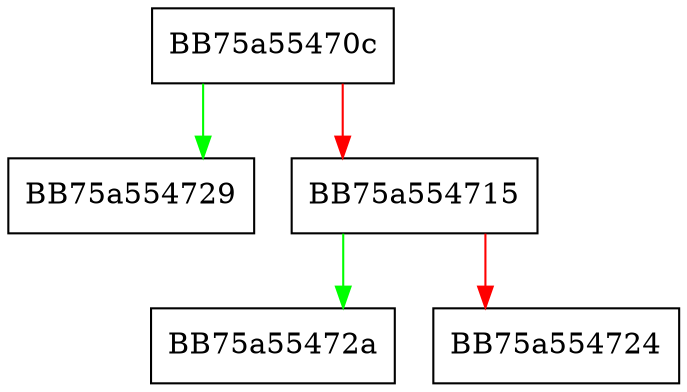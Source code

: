 digraph SendToBM {
  node [shape="box"];
  graph [splines=ortho];
  BB75a55470c -> BB75a554729 [color="green"];
  BB75a55470c -> BB75a554715 [color="red"];
  BB75a554715 -> BB75a55472a [color="green"];
  BB75a554715 -> BB75a554724 [color="red"];
}